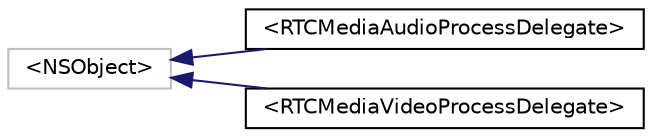 digraph "Graphical Class Hierarchy"
{
  edge [fontname="Helvetica",fontsize="10",labelfontname="Helvetica",labelfontsize="10"];
  node [fontname="Helvetica",fontsize="10",shape=record];
  rankdir="LR";
  Node1 [label="\<NSObject\>",height=0.2,width=0.4,color="grey75", fillcolor="white", style="filled"];
  Node1 -> Node2 [dir="back",color="midnightblue",fontsize="10",style="solid",fontname="Helvetica"];
  Node2 [label="\<RTCMediaAudioProcessDelegate\>",height=0.2,width=0.4,color="black", fillcolor="white", style="filled",URL="$protocol_r_t_c_media_audio_process_delegate-p.html"];
  Node1 -> Node3 [dir="back",color="midnightblue",fontsize="10",style="solid",fontname="Helvetica"];
  Node3 [label="\<RTCMediaVideoProcessDelegate\>",height=0.2,width=0.4,color="black", fillcolor="white", style="filled",URL="$protocol_r_t_c_media_video_process_delegate-p.html"];
}
